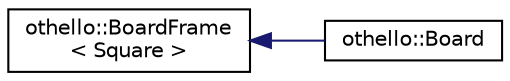 digraph "Graphical Class Hierarchy"
{
  edge [fontname="Helvetica",fontsize="10",labelfontname="Helvetica",labelfontsize="10"];
  node [fontname="Helvetica",fontsize="10",shape=record];
  rankdir="LR";
  Node1 [label="othello::BoardFrame\l\< Square \>",height=0.2,width=0.4,color="black", fillcolor="white", style="filled",URL="$d0/def/classothello_1_1_board_frame.html"];
  Node1 -> Node2 [dir="back",color="midnightblue",fontsize="10",style="solid",fontname="Helvetica"];
  Node2 [label="othello::Board",height=0.2,width=0.4,color="black", fillcolor="white", style="filled",URL="$d5/db7/classothello_1_1_board.html"];
}
